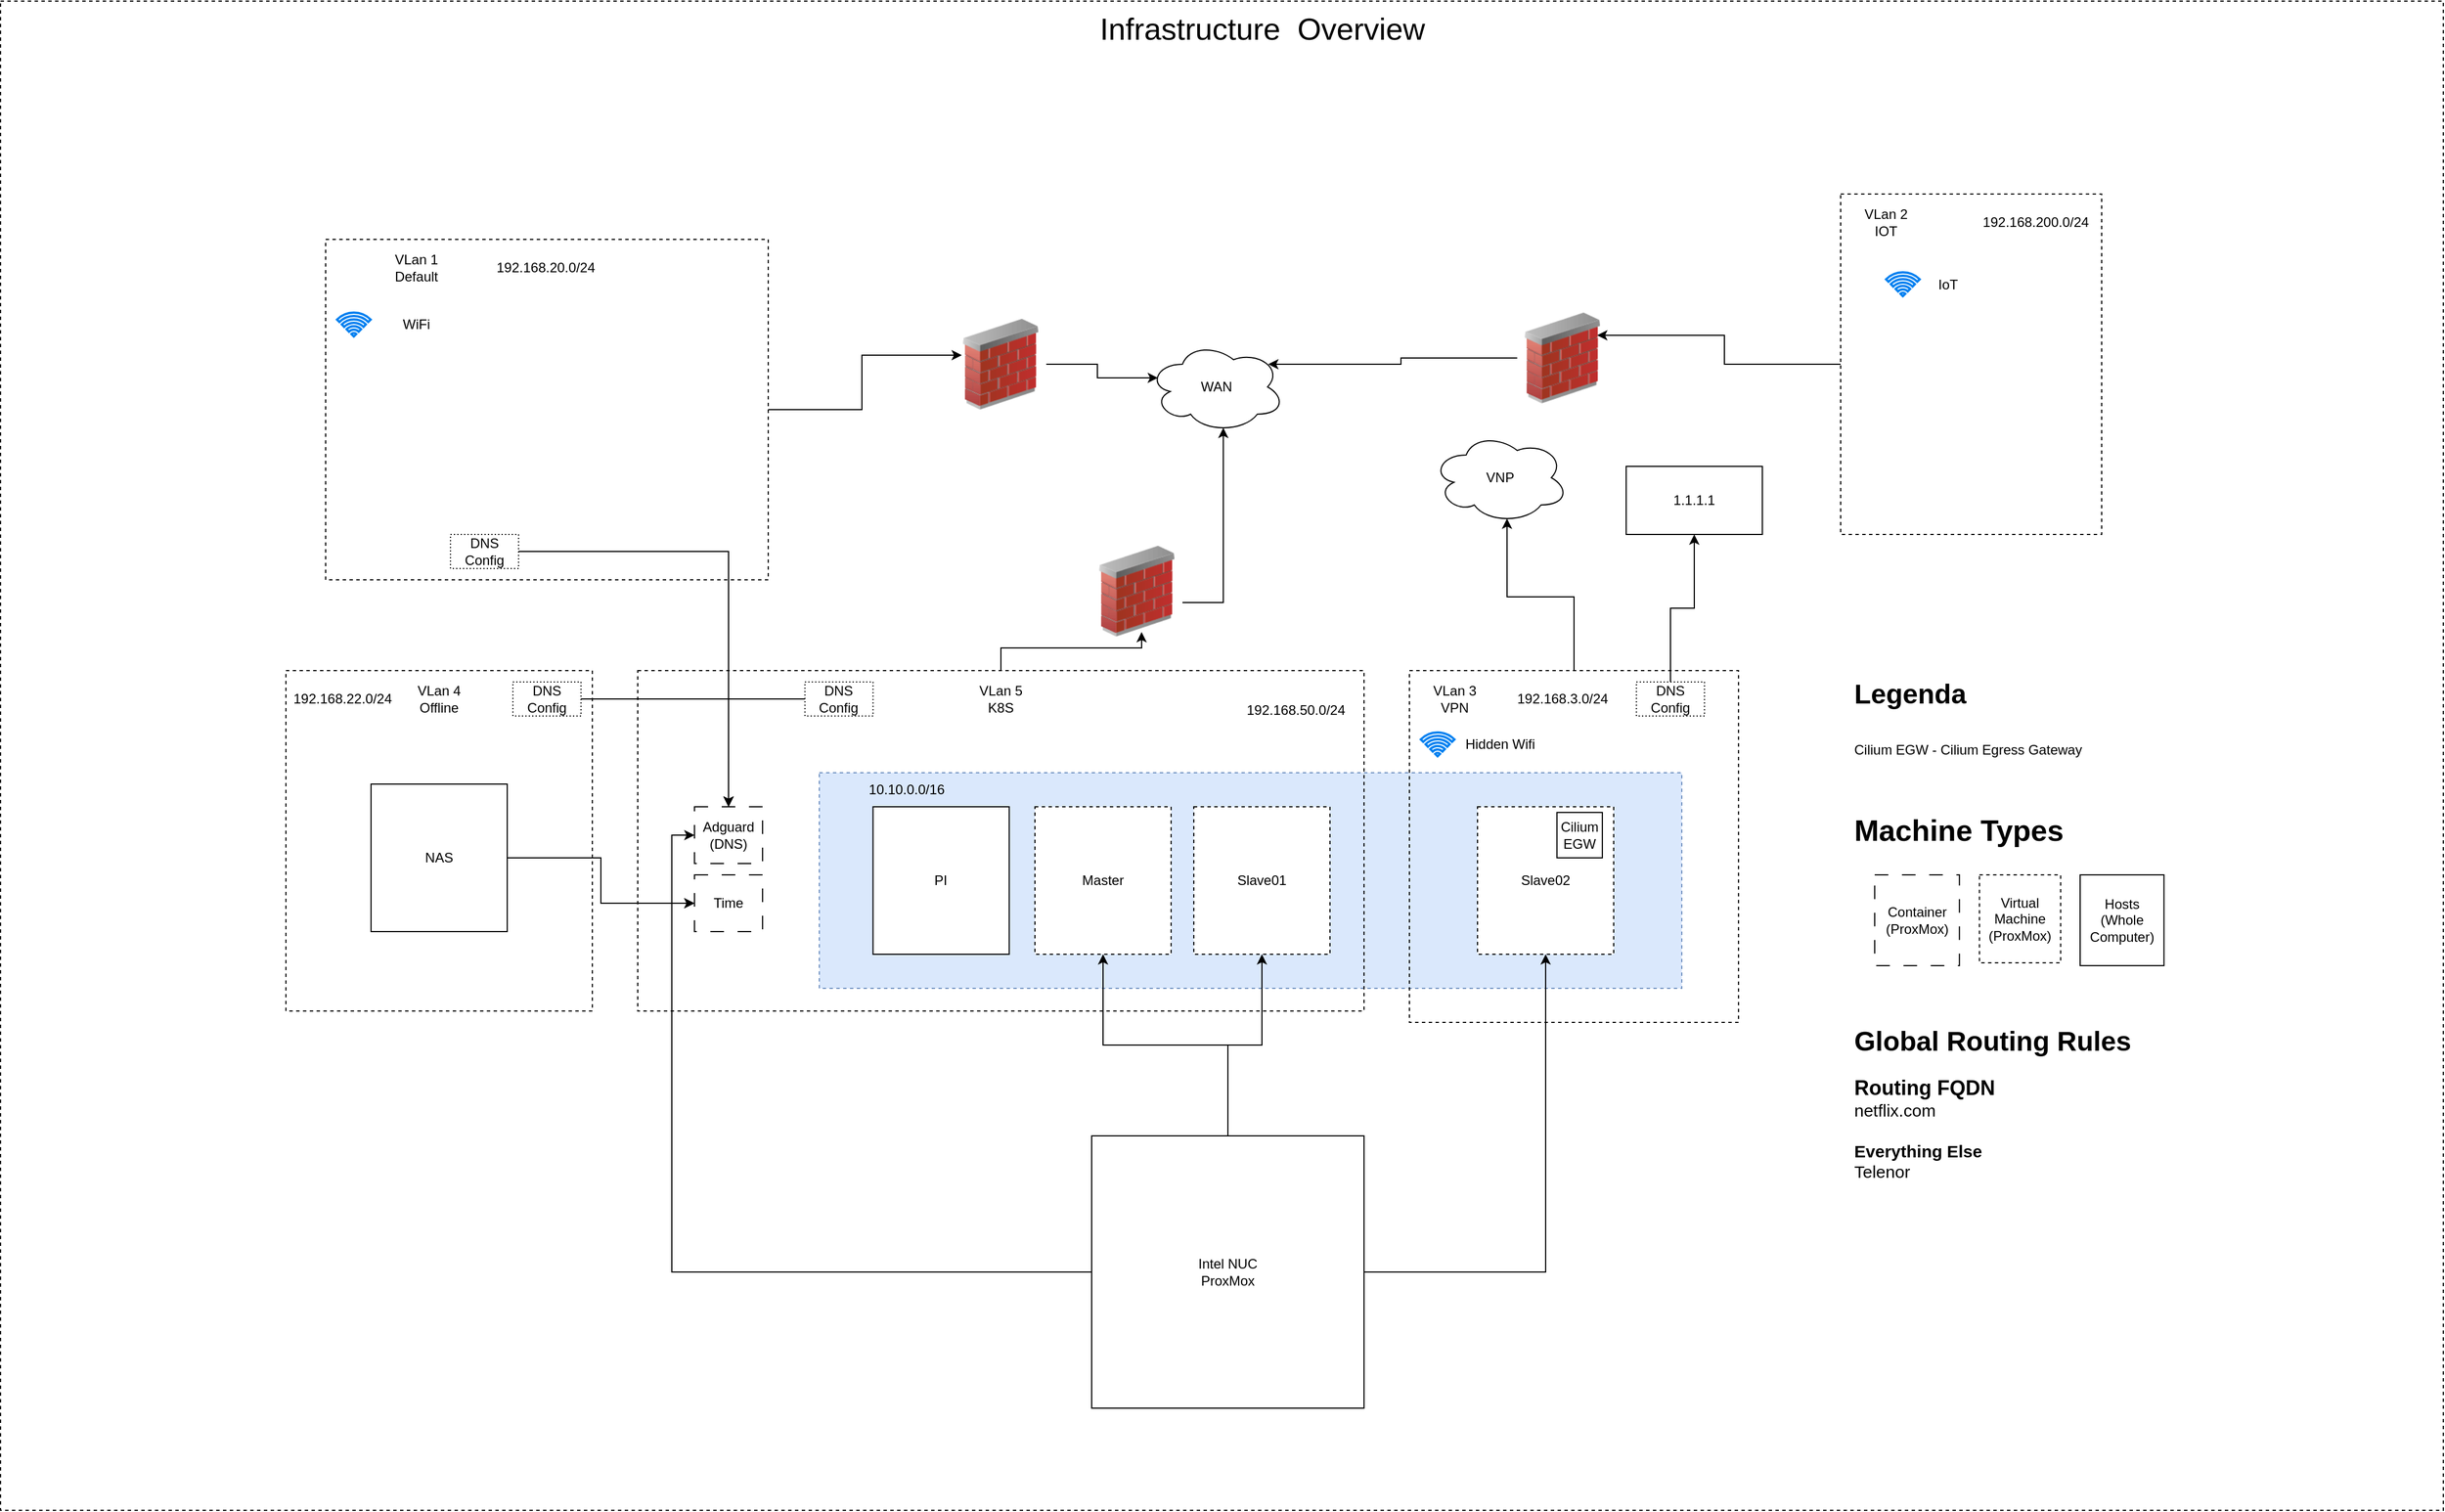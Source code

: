 <mxfile>
    <diagram id="jZEgJv4akAQIh8d4PuB9" name="Page-1">
        <mxGraphModel dx="1709" dy="2167" grid="1" gridSize="10" guides="1" tooltips="1" connect="1" arrows="1" fold="1" page="1" pageScale="1" pageWidth="850" pageHeight="1100" math="0" shadow="0">
            <root>
                <mxCell id="0"/>
                <mxCell id="1" parent="0"/>
                <mxCell id="2" value="" style="rounded=0;whiteSpace=wrap;html=1;dashed=1;" vertex="1" parent="1">
                    <mxGeometry x="327.5" y="-810" width="2152.5" height="1330" as="geometry"/>
                </mxCell>
                <mxCell id="3" value="WAN" style="ellipse;shape=cloud;whiteSpace=wrap;html=1;" vertex="1" parent="1">
                    <mxGeometry x="1338.96" y="-510" width="120" height="80" as="geometry"/>
                </mxCell>
                <mxCell id="4" value="VNP" style="ellipse;shape=cloud;whiteSpace=wrap;html=1;" vertex="1" parent="1">
                    <mxGeometry x="1588.96" y="-430" width="120" height="80" as="geometry"/>
                </mxCell>
                <mxCell id="5" value="" style="rounded=0;whiteSpace=wrap;html=1;dashed=1;fillColor=#dae8fc;strokeColor=#6c8ebf;" vertex="1" parent="1">
                    <mxGeometry x="1048.96" y="-130" width="760" height="190" as="geometry"/>
                </mxCell>
                <mxCell id="6" value="" style="rounded=0;whiteSpace=wrap;html=1;dashed=1;fillColor=none;" vertex="1" parent="1">
                    <mxGeometry x="1568.96" y="-220" width="290" height="310" as="geometry"/>
                </mxCell>
                <mxCell id="7" value="Slave02" style="rounded=0;whiteSpace=wrap;html=1;dashed=1;" vertex="1" parent="1">
                    <mxGeometry x="1628.96" y="-100" width="120" height="130" as="geometry"/>
                </mxCell>
                <mxCell id="8" value="VLan 3&lt;div&gt;VPN&lt;/div&gt;" style="text;html=1;align=center;verticalAlign=middle;whiteSpace=wrap;rounded=0;" vertex="1" parent="1">
                    <mxGeometry x="1578.96" y="-210" width="60" height="30" as="geometry"/>
                </mxCell>
                <mxCell id="9" value="Cilium&lt;br&gt;EGW" style="rounded=0;whiteSpace=wrap;html=1;" vertex="1" parent="1">
                    <mxGeometry x="1698.96" y="-95" width="40" height="40" as="geometry"/>
                </mxCell>
                <mxCell id="10" value="&lt;h1 style=&quot;margin-top: 0px;&quot;&gt;&lt;span style=&quot;background-color: transparent; color: light-dark(rgb(0, 0, 0), rgb(255, 255, 255));&quot;&gt;Legenda&lt;/span&gt;&lt;/h1&gt;&lt;h1 style=&quot;margin-top: 0px;&quot;&gt;&lt;span style=&quot;background-color: transparent; color: light-dark(rgb(0, 0, 0), rgb(255, 255, 255)); font-size: 12px; font-weight: normal;&quot;&gt;Cilium EGW - Cilium Egress Gateway&lt;/span&gt;&lt;/h1&gt;&lt;div&gt;&lt;span style=&quot;background-color: transparent; color: light-dark(rgb(0, 0, 0), rgb(255, 255, 255)); font-size: 12px; font-weight: normal;&quot;&gt;&lt;br&gt;&lt;/span&gt;&lt;/div&gt;&lt;div&gt;&lt;span style=&quot;background-color: transparent; color: light-dark(rgb(0, 0, 0), rgb(255, 255, 255)); font-size: 12px; font-weight: normal;&quot;&gt;&lt;br&gt;&lt;/span&gt;&lt;/div&gt;&lt;div&gt;&lt;span style=&quot;background-color: transparent; color: light-dark(rgb(0, 0, 0), rgb(255, 255, 255));&quot;&gt;&lt;b style=&quot;&quot;&gt;&lt;font style=&quot;font-size: 26px;&quot;&gt;Machine Types&lt;/font&gt;&lt;/b&gt;&lt;/span&gt;&lt;/div&gt;&lt;div&gt;&lt;span style=&quot;background-color: transparent; color: light-dark(rgb(0, 0, 0), rgb(255, 255, 255));&quot;&gt;&lt;b style=&quot;&quot;&gt;&lt;font style=&quot;font-size: 26px;&quot;&gt;&lt;br&gt;&lt;/font&gt;&lt;/b&gt;&lt;/span&gt;&lt;/div&gt;&lt;div&gt;&lt;span style=&quot;background-color: transparent; color: light-dark(rgb(0, 0, 0), rgb(255, 255, 255));&quot;&gt;&lt;b style=&quot;&quot;&gt;&lt;font style=&quot;font-size: 26px;&quot;&gt;&lt;br&gt;&lt;/font&gt;&lt;/b&gt;&lt;/span&gt;&lt;/div&gt;&lt;div&gt;&lt;span style=&quot;background-color: transparent; color: light-dark(rgb(0, 0, 0), rgb(255, 255, 255));&quot;&gt;&lt;b style=&quot;&quot;&gt;&lt;font style=&quot;font-size: 26px;&quot;&gt;&lt;br&gt;&lt;/font&gt;&lt;/b&gt;&lt;/span&gt;&lt;/div&gt;&lt;div&gt;&lt;span style=&quot;background-color: transparent; color: light-dark(rgb(0, 0, 0), rgb(255, 255, 255));&quot;&gt;&lt;b style=&quot;&quot;&gt;&lt;font style=&quot;font-size: 26px;&quot;&gt;&lt;br&gt;&lt;/font&gt;&lt;/b&gt;&lt;/span&gt;&lt;/div&gt;&lt;div&gt;&lt;span style=&quot;background-color: transparent; color: light-dark(rgb(0, 0, 0), rgb(255, 255, 255));&quot;&gt;&lt;b style=&quot;&quot;&gt;&lt;font style=&quot;font-size: 26px;&quot;&gt;&lt;br&gt;&lt;/font&gt;&lt;/b&gt;&lt;/span&gt;&lt;/div&gt;&lt;div&gt;&lt;h1 style=&quot;margin-top: 0px;&quot;&gt;Global Routing Rules&lt;/h1&gt;&lt;/div&gt;&lt;div&gt;&lt;b&gt;&lt;font style=&quot;font-size: 18px;&quot;&gt;Routing FQDN&lt;/font&gt;&lt;/b&gt;&lt;/div&gt;&lt;div&gt;&lt;div&gt;&lt;font style=&quot;font-size: 15px;&quot;&gt;netflix.com&lt;/font&gt;&lt;/div&gt;&lt;/div&gt;&lt;div&gt;&lt;font style=&quot;font-size: 15px;&quot;&gt;&lt;br&gt;&lt;/font&gt;&lt;/div&gt;&lt;div&gt;&lt;font style=&quot;font-size: 15px;&quot;&gt;&lt;b&gt;Everything Else&lt;/b&gt;&lt;/font&gt;&lt;/div&gt;&lt;div&gt;&lt;span style=&quot;font-size: 15px;&quot;&gt;Telenor&amp;nbsp;&lt;/span&gt;&lt;/div&gt;" style="text;html=1;whiteSpace=wrap;overflow=hidden;rounded=0;" vertex="1" parent="1">
                    <mxGeometry x="1958.66" y="-220" width="330" height="590" as="geometry"/>
                </mxCell>
                <mxCell id="11" value="" style="rounded=0;whiteSpace=wrap;html=1;dashed=1;fillColor=none;" vertex="1" parent="1">
                    <mxGeometry x="888.96" y="-220" width="640" height="300" as="geometry"/>
                </mxCell>
                <mxCell id="12" value="VLan 5&lt;div&gt;K8S&lt;/div&gt;" style="text;html=1;align=center;verticalAlign=middle;whiteSpace=wrap;rounded=0;" vertex="1" parent="1">
                    <mxGeometry x="1178.96" y="-210" width="60" height="30" as="geometry"/>
                </mxCell>
                <mxCell id="13" value="Slave01" style="rounded=0;whiteSpace=wrap;html=1;dashed=1;" vertex="1" parent="1">
                    <mxGeometry x="1378.96" y="-100" width="120" height="130" as="geometry"/>
                </mxCell>
                <mxCell id="14" value="Master" style="rounded=0;whiteSpace=wrap;html=1;dashed=1;" vertex="1" parent="1">
                    <mxGeometry x="1238.96" y="-100" width="120" height="130" as="geometry"/>
                </mxCell>
                <mxCell id="15" value="PI" style="rounded=0;whiteSpace=wrap;html=1;" vertex="1" parent="1">
                    <mxGeometry x="1096.3" y="-100" width="120" height="130" as="geometry"/>
                </mxCell>
                <mxCell id="16" style="edgeStyle=orthogonalEdgeStyle;rounded=0;orthogonalLoop=1;jettySize=auto;html=1;" edge="1" parent="1" source="21" target="13">
                    <mxGeometry relative="1" as="geometry"/>
                </mxCell>
                <mxCell id="17" style="edgeStyle=orthogonalEdgeStyle;rounded=0;orthogonalLoop=1;jettySize=auto;html=1;" edge="1" parent="1" source="21" target="7">
                    <mxGeometry relative="1" as="geometry"/>
                </mxCell>
                <mxCell id="18" style="edgeStyle=orthogonalEdgeStyle;rounded=0;orthogonalLoop=1;jettySize=auto;html=1;" edge="1" parent="1" source="21" target="14">
                    <mxGeometry relative="1" as="geometry"/>
                </mxCell>
                <mxCell id="19" style="edgeStyle=orthogonalEdgeStyle;rounded=0;orthogonalLoop=1;jettySize=auto;html=1;entryX=0;entryY=0.5;entryDx=0;entryDy=0;" edge="1" parent="1" source="21" target="23">
                    <mxGeometry relative="1" as="geometry"/>
                </mxCell>
                <mxCell id="20" style="edgeStyle=orthogonalEdgeStyle;rounded=0;orthogonalLoop=1;jettySize=auto;html=1;entryX=0;entryY=0.5;entryDx=0;entryDy=0;" edge="1" parent="1" source="21" target="22">
                    <mxGeometry relative="1" as="geometry"/>
                </mxCell>
                <mxCell id="21" value="Intel NUC&lt;div&gt;ProxMox&lt;/div&gt;" style="whiteSpace=wrap;html=1;aspect=fixed;" vertex="1" parent="1">
                    <mxGeometry x="1288.96" y="190" width="240" height="240" as="geometry"/>
                </mxCell>
                <mxCell id="22" value="Adguard&lt;div&gt;(DNS)&lt;/div&gt;" style="rounded=0;whiteSpace=wrap;html=1;dashed=1;dashPattern=12 12;" vertex="1" parent="1">
                    <mxGeometry x="938.96" y="-100" width="60" height="50" as="geometry"/>
                </mxCell>
                <mxCell id="23" value="Time" style="rounded=0;whiteSpace=wrap;html=1;dashed=1;dashPattern=12 12;" vertex="1" parent="1">
                    <mxGeometry x="938.96" y="-40" width="60" height="50" as="geometry"/>
                </mxCell>
                <mxCell id="24" value="" style="shape=image;verticalLabelPosition=bottom;labelBackgroundColor=default;verticalAlign=top;aspect=fixed;imageAspect=0;image=https://upload.wikimedia.org/wikipedia/commons/thumb/3/39/Kubernetes_logo_without_workmark.svg/1200px-Kubernetes_logo_without_workmark.svg.png;" vertex="1" parent="1">
                    <mxGeometry x="1048.96" y="-130" width="30.87" height="30" as="geometry"/>
                </mxCell>
                <mxCell id="25" value="Container&lt;div&gt;(ProxMox)&lt;/div&gt;" style="rounded=0;whiteSpace=wrap;html=1;dashed=1;dashPattern=12 12;" vertex="1" parent="1">
                    <mxGeometry x="1978.96" y="-40" width="74.67" height="80" as="geometry"/>
                </mxCell>
                <mxCell id="26" value="Hosts (Whole Computer)" style="rounded=0;whiteSpace=wrap;html=1;" vertex="1" parent="1">
                    <mxGeometry x="2160" y="-40" width="73.85" height="80" as="geometry"/>
                </mxCell>
                <mxCell id="27" value="Virtual Machine&lt;div&gt;(ProxMox)&lt;/div&gt;" style="rounded=0;whiteSpace=wrap;html=1;dashed=1;" vertex="1" parent="1">
                    <mxGeometry x="2071.27" y="-40" width="71.54" height="77.5" as="geometry"/>
                </mxCell>
                <mxCell id="28" style="edgeStyle=orthogonalEdgeStyle;rounded=0;orthogonalLoop=1;jettySize=auto;html=1;entryX=0.55;entryY=0.95;entryDx=0;entryDy=0;entryPerimeter=0;" edge="1" parent="1" source="6" target="4">
                    <mxGeometry relative="1" as="geometry"/>
                </mxCell>
                <mxCell id="29" value="" style="rounded=0;whiteSpace=wrap;html=1;dashed=1;fillColor=none;" vertex="1" parent="1">
                    <mxGeometry x="578.96" y="-220" width="270" height="300" as="geometry"/>
                </mxCell>
                <mxCell id="30" value="VLan 4&lt;div&gt;Offline&lt;/div&gt;" style="text;html=1;align=center;verticalAlign=middle;whiteSpace=wrap;rounded=0;" vertex="1" parent="1">
                    <mxGeometry x="683.96" y="-210" width="60" height="30" as="geometry"/>
                </mxCell>
                <mxCell id="31" style="edgeStyle=orthogonalEdgeStyle;rounded=0;orthogonalLoop=1;jettySize=auto;html=1;" edge="1" parent="1" source="32" target="23">
                    <mxGeometry relative="1" as="geometry"/>
                </mxCell>
                <mxCell id="32" value="NAS" style="rounded=0;whiteSpace=wrap;html=1;" vertex="1" parent="1">
                    <mxGeometry x="653.96" y="-120" width="120" height="130" as="geometry"/>
                </mxCell>
                <mxCell id="33" value="" style="rounded=0;whiteSpace=wrap;html=1;dashed=1;fillColor=none;" vertex="1" parent="1">
                    <mxGeometry x="613.96" y="-600" width="390" height="300" as="geometry"/>
                </mxCell>
                <mxCell id="34" value="VLan 1&lt;div&gt;Default&lt;/div&gt;" style="text;html=1;align=center;verticalAlign=middle;whiteSpace=wrap;rounded=0;" vertex="1" parent="1">
                    <mxGeometry x="663.96" y="-590" width="60" height="30" as="geometry"/>
                </mxCell>
                <mxCell id="35" value="" style="html=1;verticalLabelPosition=bottom;align=center;labelBackgroundColor=#ffffff;verticalAlign=top;strokeWidth=2;strokeColor=#0080F0;shadow=0;dashed=0;shape=mxgraph.ios7.icons.wifi;pointerEvents=1" vertex="1" parent="1">
                    <mxGeometry x="623.96" y="-535.5" width="29.7" height="21" as="geometry"/>
                </mxCell>
                <mxCell id="36" value="WiFi" style="text;html=1;align=center;verticalAlign=middle;whiteSpace=wrap;rounded=0;" vertex="1" parent="1">
                    <mxGeometry x="663.96" y="-540" width="60" height="30" as="geometry"/>
                </mxCell>
                <mxCell id="37" style="edgeStyle=orthogonalEdgeStyle;rounded=0;orthogonalLoop=1;jettySize=auto;html=1;" edge="1" parent="1" source="38" target="22">
                    <mxGeometry relative="1" as="geometry"/>
                </mxCell>
                <mxCell id="38" value="DNS Config" style="text;html=1;align=center;verticalAlign=middle;whiteSpace=wrap;rounded=0;fillColor=none;strokeColor=default;dashed=1;dashPattern=1 2;" vertex="1" parent="1">
                    <mxGeometry x="723.96" y="-340" width="60" height="30" as="geometry"/>
                </mxCell>
                <mxCell id="39" style="edgeStyle=orthogonalEdgeStyle;rounded=0;orthogonalLoop=1;jettySize=auto;html=1;" edge="1" parent="1" source="40" target="22">
                    <mxGeometry relative="1" as="geometry"/>
                </mxCell>
                <mxCell id="40" value="DNS Config" style="text;html=1;align=center;verticalAlign=middle;whiteSpace=wrap;rounded=0;fillColor=none;strokeColor=default;dashed=1;dashPattern=1 2;" vertex="1" parent="1">
                    <mxGeometry x="778.96" y="-210" width="60" height="30" as="geometry"/>
                </mxCell>
                <mxCell id="41" style="edgeStyle=orthogonalEdgeStyle;rounded=0;orthogonalLoop=1;jettySize=auto;html=1;entryX=0.5;entryY=0;entryDx=0;entryDy=0;" edge="1" parent="1" source="42" target="22">
                    <mxGeometry relative="1" as="geometry"/>
                </mxCell>
                <mxCell id="42" value="DNS Config" style="text;html=1;align=center;verticalAlign=middle;whiteSpace=wrap;rounded=0;fillColor=none;strokeColor=default;dashed=1;dashPattern=1 2;" vertex="1" parent="1">
                    <mxGeometry x="1036.3" y="-210" width="60" height="30" as="geometry"/>
                </mxCell>
                <mxCell id="43" style="edgeStyle=orthogonalEdgeStyle;rounded=0;orthogonalLoop=1;jettySize=auto;html=1;entryX=0.5;entryY=1;entryDx=0;entryDy=0;" edge="1" parent="1" source="44" target="45">
                    <mxGeometry relative="1" as="geometry"/>
                </mxCell>
                <mxCell id="44" value="DNS Config" style="text;html=1;align=center;verticalAlign=middle;whiteSpace=wrap;rounded=0;fillColor=none;strokeColor=default;dashed=1;dashPattern=1 2;" vertex="1" parent="1">
                    <mxGeometry x="1768.96" y="-210" width="60" height="30" as="geometry"/>
                </mxCell>
                <mxCell id="45" value="1.1.1.1" style="rounded=0;whiteSpace=wrap;html=1;" vertex="1" parent="1">
                    <mxGeometry x="1759.96" y="-400" width="120" height="60" as="geometry"/>
                </mxCell>
                <mxCell id="46" style="edgeStyle=orthogonalEdgeStyle;rounded=0;orthogonalLoop=1;jettySize=auto;html=1;entryX=0.55;entryY=0.95;entryDx=0;entryDy=0;entryPerimeter=0;" edge="1" parent="1" source="59" target="3">
                    <mxGeometry relative="1" as="geometry">
                        <Array as="points">
                            <mxPoint x="1404.96" y="-280"/>
                            <mxPoint x="1404.96" y="-280"/>
                        </Array>
                    </mxGeometry>
                </mxCell>
                <mxCell id="47" style="edgeStyle=orthogonalEdgeStyle;rounded=0;orthogonalLoop=1;jettySize=auto;html=1;entryX=0.07;entryY=0.4;entryDx=0;entryDy=0;entryPerimeter=0;" edge="1" parent="1" source="61" target="3">
                    <mxGeometry relative="1" as="geometry"/>
                </mxCell>
                <mxCell id="48" value="192.168.20.0/24" style="text;html=1;align=center;verticalAlign=middle;whiteSpace=wrap;rounded=0;" vertex="1" parent="1">
                    <mxGeometry x="777.96" y="-590" width="60" height="30" as="geometry"/>
                </mxCell>
                <mxCell id="49" value="192.168.50.0/24" style="text;html=1;align=center;verticalAlign=middle;whiteSpace=wrap;rounded=0;" vertex="1" parent="1">
                    <mxGeometry x="1438.96" y="-200" width="60" height="30" as="geometry"/>
                </mxCell>
                <mxCell id="50" value="192.168.3.0/24" style="text;html=1;align=center;verticalAlign=middle;whiteSpace=wrap;rounded=0;" vertex="1" parent="1">
                    <mxGeometry x="1673.96" y="-210" width="60" height="30" as="geometry"/>
                </mxCell>
                <mxCell id="51" value="192.168.22&lt;span style=&quot;background-color: transparent; color: light-dark(rgb(0, 0, 0), rgb(255, 255, 255));&quot;&gt;.0/24&lt;/span&gt;" style="text;html=1;align=center;verticalAlign=middle;whiteSpace=wrap;rounded=0;" vertex="1" parent="1">
                    <mxGeometry x="598.96" y="-210" width="60" height="30" as="geometry"/>
                </mxCell>
                <mxCell id="52" value="" style="rounded=0;whiteSpace=wrap;html=1;dashed=1;fillColor=none;" vertex="1" parent="1">
                    <mxGeometry x="1948.96" y="-640" width="230" height="300" as="geometry"/>
                </mxCell>
                <mxCell id="53" value="VLan 2&lt;div&gt;IOT&lt;/div&gt;" style="text;html=1;align=center;verticalAlign=middle;whiteSpace=wrap;rounded=0;" vertex="1" parent="1">
                    <mxGeometry x="1958.66" y="-630" width="60" height="30" as="geometry"/>
                </mxCell>
                <mxCell id="54" value="" style="html=1;verticalLabelPosition=bottom;align=center;labelBackgroundColor=#ffffff;verticalAlign=top;strokeWidth=2;strokeColor=#0080F0;shadow=0;dashed=0;shape=mxgraph.ios7.icons.wifi;pointerEvents=1" vertex="1" parent="1">
                    <mxGeometry x="1988.96" y="-571" width="29.7" height="21" as="geometry"/>
                </mxCell>
                <mxCell id="55" value="IoT" style="text;html=1;align=left;verticalAlign=middle;whiteSpace=wrap;rounded=0;" vertex="1" parent="1">
                    <mxGeometry x="2032.81" y="-575.5" width="110" height="30" as="geometry"/>
                </mxCell>
                <mxCell id="56" value="192.168.200.0/24" style="text;html=1;align=center;verticalAlign=middle;whiteSpace=wrap;rounded=0;" vertex="1" parent="1">
                    <mxGeometry x="2090.5" y="-630" width="60" height="30" as="geometry"/>
                </mxCell>
                <mxCell id="57" style="edgeStyle=orthogonalEdgeStyle;rounded=0;orthogonalLoop=1;jettySize=auto;html=1;entryX=0.88;entryY=0.25;entryDx=0;entryDy=0;entryPerimeter=0;" edge="1" parent="1" source="63" target="3">
                    <mxGeometry relative="1" as="geometry"/>
                </mxCell>
                <mxCell id="58" value="" style="edgeStyle=orthogonalEdgeStyle;rounded=0;orthogonalLoop=1;jettySize=auto;html=1;entryX=0.55;entryY=0.95;entryDx=0;entryDy=0;entryPerimeter=0;" edge="1" parent="1" source="11" target="59">
                    <mxGeometry relative="1" as="geometry">
                        <mxPoint x="1404.96" y="-220" as="sourcePoint"/>
                        <mxPoint x="1404.96" y="-434" as="targetPoint"/>
                        <Array as="points"/>
                    </mxGeometry>
                </mxCell>
                <mxCell id="59" value="" style="image;html=1;image=img/lib/clip_art/networking/Firewall_02_128x128.png" vertex="1" parent="1">
                    <mxGeometry x="1288.96" y="-330" width="80" height="80" as="geometry"/>
                </mxCell>
                <mxCell id="60" value="" style="edgeStyle=orthogonalEdgeStyle;rounded=0;orthogonalLoop=1;jettySize=auto;html=1;entryX=0.07;entryY=0.4;entryDx=0;entryDy=0;entryPerimeter=0;" edge="1" parent="1" source="33" target="61">
                    <mxGeometry relative="1" as="geometry">
                        <mxPoint x="1003.96" y="-450" as="sourcePoint"/>
                        <mxPoint x="1346.96" y="-478" as="targetPoint"/>
                    </mxGeometry>
                </mxCell>
                <mxCell id="61" value="" style="image;html=1;image=img/lib/clip_art/networking/Firewall_02_128x128.png" vertex="1" parent="1">
                    <mxGeometry x="1168.96" y="-530" width="80" height="80" as="geometry"/>
                </mxCell>
                <mxCell id="62" value="" style="edgeStyle=orthogonalEdgeStyle;rounded=0;orthogonalLoop=1;jettySize=auto;html=1;entryX=0.88;entryY=0.25;entryDx=0;entryDy=0;entryPerimeter=0;" edge="1" parent="1" source="52" target="63">
                    <mxGeometry relative="1" as="geometry">
                        <mxPoint x="1948.96" y="-490" as="sourcePoint"/>
                        <mxPoint x="1444.96" y="-490" as="targetPoint"/>
                    </mxGeometry>
                </mxCell>
                <mxCell id="63" value="" style="image;html=1;image=img/lib/clip_art/networking/Firewall_02_128x128.png" vertex="1" parent="1">
                    <mxGeometry x="1663.96" y="-535.5" width="80" height="80" as="geometry"/>
                </mxCell>
                <mxCell id="64" value="" style="html=1;verticalLabelPosition=bottom;align=center;labelBackgroundColor=#ffffff;verticalAlign=top;strokeWidth=2;strokeColor=#0080F0;shadow=0;dashed=0;shape=mxgraph.ios7.icons.wifi;pointerEvents=1" vertex="1" parent="1">
                    <mxGeometry x="1578.96" y="-165.5" width="29.7" height="21" as="geometry"/>
                </mxCell>
                <mxCell id="65" value="Hidden Wifi" style="text;html=1;align=center;verticalAlign=middle;whiteSpace=wrap;rounded=0;" vertex="1" parent="1">
                    <mxGeometry x="1593.96" y="-170" width="110" height="30" as="geometry"/>
                </mxCell>
                <mxCell id="66" value="10.10.0.0/16" style="text;html=1;align=center;verticalAlign=middle;whiteSpace=wrap;rounded=0;" vertex="1" parent="1">
                    <mxGeometry x="1096.3" y="-130" width="60" height="30" as="geometry"/>
                </mxCell>
                <mxCell id="67" value="&lt;font style=&quot;font-size: 27px;&quot;&gt;Infrastructure&amp;nbsp; Overview&lt;/font&gt;" style="text;html=1;align=center;verticalAlign=middle;whiteSpace=wrap;rounded=0;" vertex="1" parent="1">
                    <mxGeometry x="1279.48" y="-800" width="321.04" height="30" as="geometry"/>
                </mxCell>
            </root>
        </mxGraphModel>
    </diagram>
</mxfile>